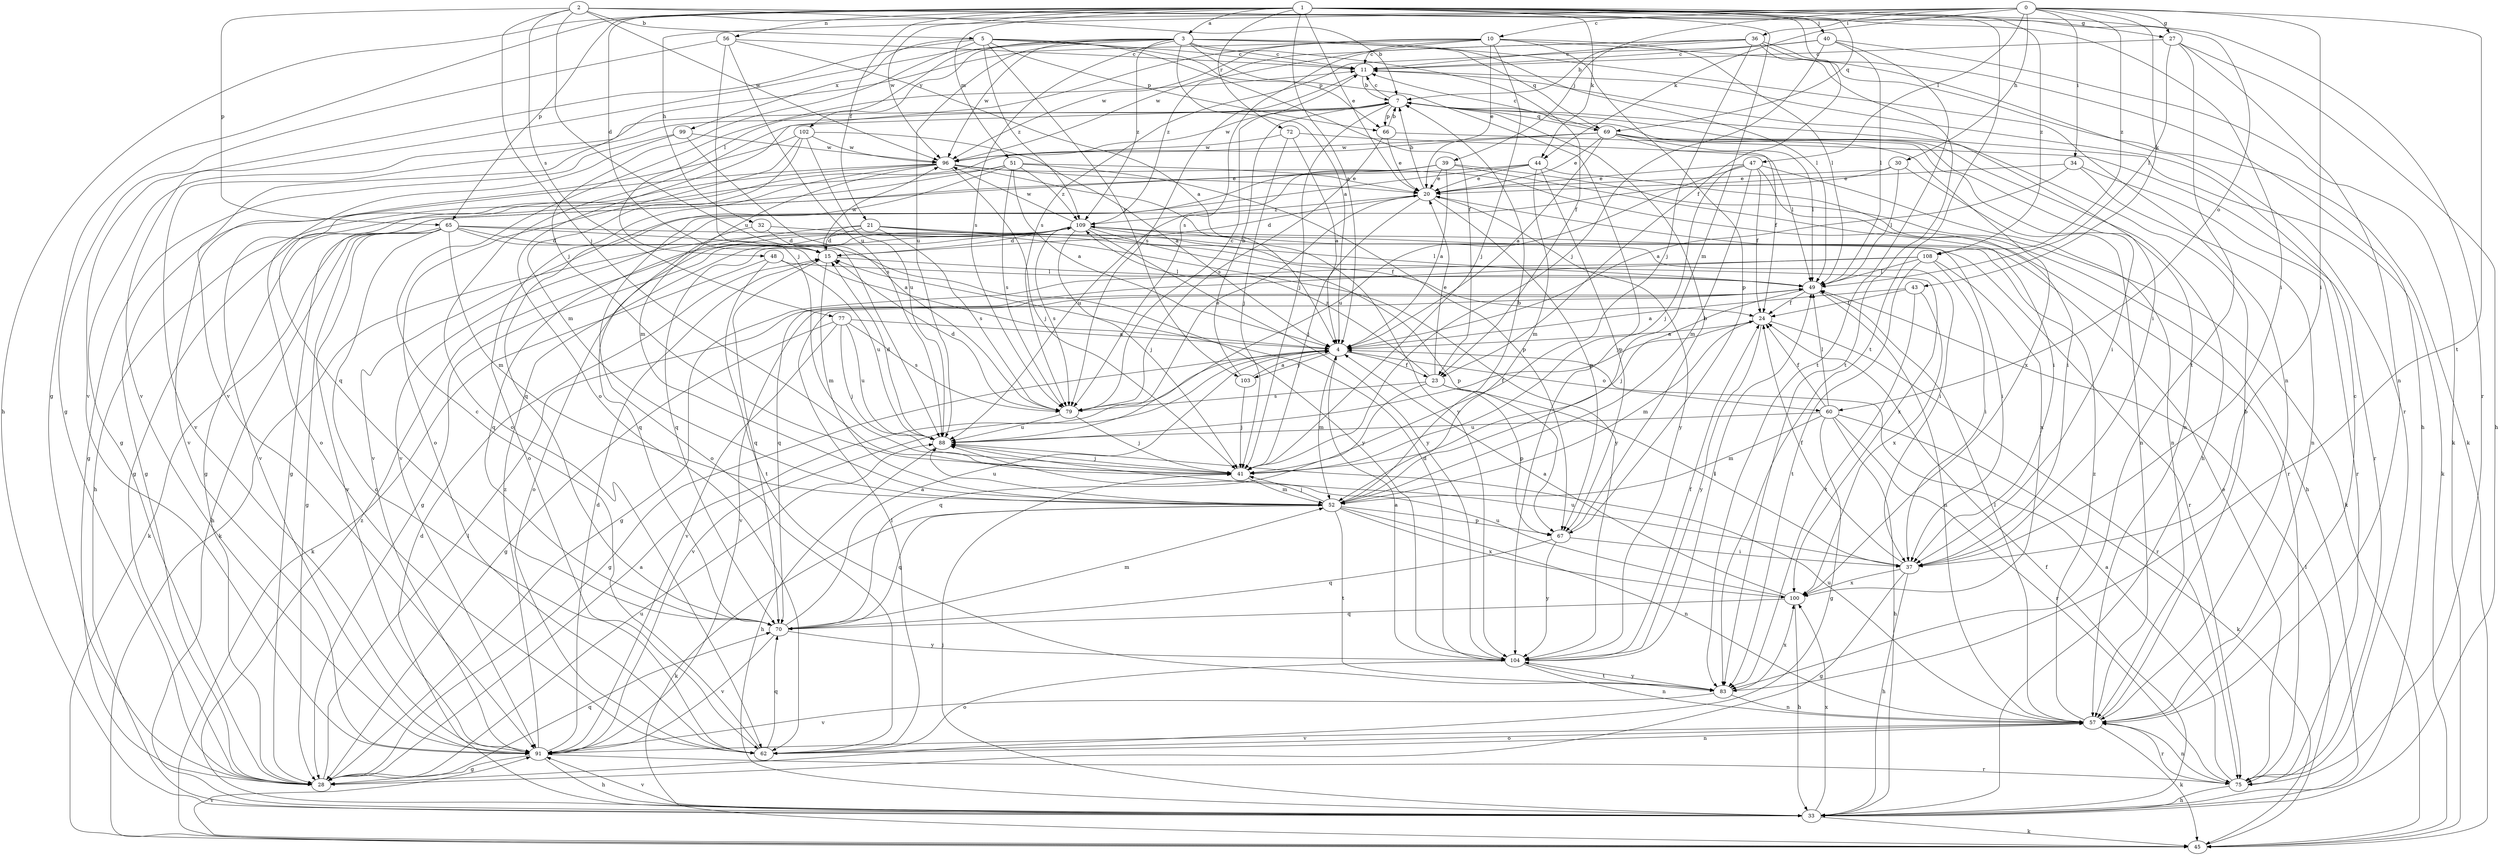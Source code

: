 strict digraph  {
0;
1;
2;
3;
4;
5;
7;
10;
11;
15;
20;
21;
23;
24;
27;
28;
30;
32;
33;
34;
36;
37;
39;
40;
41;
43;
44;
45;
47;
48;
49;
51;
52;
56;
57;
60;
62;
65;
66;
67;
69;
70;
72;
75;
77;
79;
83;
88;
91;
96;
99;
100;
102;
103;
104;
108;
109;
0 -> 10  [label=c];
0 -> 15  [label=d];
0 -> 27  [label=g];
0 -> 30  [label=h];
0 -> 32  [label=h];
0 -> 34  [label=i];
0 -> 36  [label=i];
0 -> 37  [label=i];
0 -> 39  [label=j];
0 -> 43  [label=k];
0 -> 44  [label=k];
0 -> 47  [label=l];
0 -> 83  [label=t];
0 -> 108  [label=z];
1 -> 3  [label=a];
1 -> 4  [label=a];
1 -> 20  [label=e];
1 -> 21  [label=f];
1 -> 23  [label=f];
1 -> 27  [label=g];
1 -> 28  [label=g];
1 -> 33  [label=h];
1 -> 40  [label=j];
1 -> 44  [label=k];
1 -> 51  [label=m];
1 -> 52  [label=m];
1 -> 56  [label=n];
1 -> 65  [label=p];
1 -> 69  [label=q];
1 -> 72  [label=r];
1 -> 75  [label=r];
1 -> 83  [label=t];
1 -> 96  [label=w];
1 -> 108  [label=z];
2 -> 5  [label=b];
2 -> 7  [label=b];
2 -> 37  [label=i];
2 -> 41  [label=j];
2 -> 60  [label=o];
2 -> 65  [label=p];
2 -> 77  [label=s];
2 -> 88  [label=u];
2 -> 96  [label=w];
3 -> 4  [label=a];
3 -> 11  [label=c];
3 -> 23  [label=f];
3 -> 48  [label=l];
3 -> 49  [label=l];
3 -> 57  [label=n];
3 -> 66  [label=p];
3 -> 69  [label=q];
3 -> 79  [label=s];
3 -> 88  [label=u];
3 -> 91  [label=v];
3 -> 96  [label=w];
3 -> 102  [label=y];
3 -> 109  [label=z];
4 -> 23  [label=f];
4 -> 28  [label=g];
4 -> 52  [label=m];
4 -> 60  [label=o];
4 -> 91  [label=v];
4 -> 103  [label=y];
5 -> 11  [label=c];
5 -> 23  [label=f];
5 -> 41  [label=j];
5 -> 66  [label=p];
5 -> 91  [label=v];
5 -> 99  [label=x];
5 -> 103  [label=y];
5 -> 104  [label=y];
5 -> 109  [label=z];
7 -> 11  [label=c];
7 -> 28  [label=g];
7 -> 33  [label=h];
7 -> 41  [label=j];
7 -> 45  [label=k];
7 -> 62  [label=o];
7 -> 66  [label=p];
7 -> 69  [label=q];
7 -> 91  [label=v];
7 -> 96  [label=w];
10 -> 11  [label=c];
10 -> 20  [label=e];
10 -> 41  [label=j];
10 -> 45  [label=k];
10 -> 49  [label=l];
10 -> 62  [label=o];
10 -> 67  [label=p];
10 -> 91  [label=v];
10 -> 96  [label=w];
10 -> 109  [label=z];
11 -> 7  [label=b];
11 -> 37  [label=i];
11 -> 79  [label=s];
15 -> 49  [label=l];
15 -> 52  [label=m];
15 -> 70  [label=q];
15 -> 96  [label=w];
20 -> 7  [label=b];
20 -> 15  [label=d];
20 -> 41  [label=j];
20 -> 67  [label=p];
20 -> 104  [label=y];
20 -> 109  [label=z];
21 -> 15  [label=d];
21 -> 24  [label=f];
21 -> 37  [label=i];
21 -> 62  [label=o];
21 -> 70  [label=q];
21 -> 79  [label=s];
21 -> 100  [label=x];
23 -> 20  [label=e];
23 -> 37  [label=i];
23 -> 67  [label=p];
23 -> 70  [label=q];
23 -> 79  [label=s];
23 -> 109  [label=z];
24 -> 4  [label=a];
24 -> 52  [label=m];
24 -> 75  [label=r];
24 -> 104  [label=y];
27 -> 11  [label=c];
27 -> 33  [label=h];
27 -> 49  [label=l];
27 -> 57  [label=n];
27 -> 83  [label=t];
28 -> 4  [label=a];
28 -> 49  [label=l];
28 -> 70  [label=q];
28 -> 88  [label=u];
30 -> 20  [label=e];
30 -> 49  [label=l];
30 -> 57  [label=n];
30 -> 91  [label=v];
32 -> 15  [label=d];
32 -> 70  [label=q];
32 -> 104  [label=y];
33 -> 15  [label=d];
33 -> 24  [label=f];
33 -> 41  [label=j];
33 -> 45  [label=k];
33 -> 91  [label=v];
33 -> 100  [label=x];
33 -> 109  [label=z];
34 -> 4  [label=a];
34 -> 20  [label=e];
34 -> 57  [label=n];
34 -> 75  [label=r];
36 -> 7  [label=b];
36 -> 11  [label=c];
36 -> 33  [label=h];
36 -> 41  [label=j];
36 -> 75  [label=r];
36 -> 79  [label=s];
36 -> 83  [label=t];
36 -> 96  [label=w];
37 -> 24  [label=f];
37 -> 28  [label=g];
37 -> 33  [label=h];
37 -> 88  [label=u];
37 -> 100  [label=x];
39 -> 4  [label=a];
39 -> 20  [label=e];
39 -> 28  [label=g];
39 -> 37  [label=i];
39 -> 45  [label=k];
39 -> 62  [label=o];
39 -> 88  [label=u];
40 -> 11  [label=c];
40 -> 41  [label=j];
40 -> 45  [label=k];
40 -> 49  [label=l];
40 -> 79  [label=s];
40 -> 83  [label=t];
41 -> 52  [label=m];
43 -> 4  [label=a];
43 -> 24  [label=f];
43 -> 83  [label=t];
43 -> 100  [label=x];
44 -> 20  [label=e];
44 -> 28  [label=g];
44 -> 33  [label=h];
44 -> 52  [label=m];
44 -> 67  [label=p];
44 -> 91  [label=v];
45 -> 49  [label=l];
45 -> 91  [label=v];
47 -> 20  [label=e];
47 -> 24  [label=f];
47 -> 37  [label=i];
47 -> 41  [label=j];
47 -> 52  [label=m];
47 -> 57  [label=n];
47 -> 88  [label=u];
48 -> 45  [label=k];
48 -> 49  [label=l];
48 -> 83  [label=t];
48 -> 88  [label=u];
49 -> 24  [label=f];
49 -> 41  [label=j];
49 -> 57  [label=n];
49 -> 91  [label=v];
51 -> 4  [label=a];
51 -> 20  [label=e];
51 -> 28  [label=g];
51 -> 33  [label=h];
51 -> 67  [label=p];
51 -> 70  [label=q];
51 -> 79  [label=s];
51 -> 109  [label=z];
52 -> 7  [label=b];
52 -> 41  [label=j];
52 -> 45  [label=k];
52 -> 57  [label=n];
52 -> 67  [label=p];
52 -> 70  [label=q];
52 -> 83  [label=t];
52 -> 88  [label=u];
52 -> 100  [label=x];
56 -> 4  [label=a];
56 -> 11  [label=c];
56 -> 28  [label=g];
56 -> 41  [label=j];
56 -> 88  [label=u];
57 -> 7  [label=b];
57 -> 11  [label=c];
57 -> 45  [label=k];
57 -> 49  [label=l];
57 -> 62  [label=o];
57 -> 75  [label=r];
57 -> 88  [label=u];
57 -> 91  [label=v];
57 -> 109  [label=z];
60 -> 24  [label=f];
60 -> 28  [label=g];
60 -> 33  [label=h];
60 -> 45  [label=k];
60 -> 49  [label=l];
60 -> 52  [label=m];
60 -> 75  [label=r];
60 -> 88  [label=u];
62 -> 11  [label=c];
62 -> 49  [label=l];
62 -> 57  [label=n];
62 -> 70  [label=q];
65 -> 4  [label=a];
65 -> 15  [label=d];
65 -> 28  [label=g];
65 -> 33  [label=h];
65 -> 45  [label=k];
65 -> 52  [label=m];
65 -> 62  [label=o];
65 -> 75  [label=r];
65 -> 91  [label=v];
65 -> 104  [label=y];
66 -> 7  [label=b];
66 -> 20  [label=e];
66 -> 75  [label=r];
66 -> 79  [label=s];
67 -> 7  [label=b];
67 -> 37  [label=i];
67 -> 70  [label=q];
67 -> 104  [label=y];
69 -> 4  [label=a];
69 -> 11  [label=c];
69 -> 20  [label=e];
69 -> 24  [label=f];
69 -> 37  [label=i];
69 -> 49  [label=l];
69 -> 57  [label=n];
69 -> 70  [label=q];
69 -> 96  [label=w];
69 -> 100  [label=x];
70 -> 4  [label=a];
70 -> 52  [label=m];
70 -> 91  [label=v];
70 -> 104  [label=y];
72 -> 4  [label=a];
72 -> 41  [label=j];
72 -> 49  [label=l];
72 -> 96  [label=w];
75 -> 4  [label=a];
75 -> 20  [label=e];
75 -> 33  [label=h];
75 -> 57  [label=n];
77 -> 4  [label=a];
77 -> 28  [label=g];
77 -> 41  [label=j];
77 -> 79  [label=s];
77 -> 88  [label=u];
77 -> 91  [label=v];
79 -> 11  [label=c];
79 -> 15  [label=d];
79 -> 20  [label=e];
79 -> 41  [label=j];
79 -> 88  [label=u];
83 -> 57  [label=n];
83 -> 91  [label=v];
83 -> 100  [label=x];
83 -> 104  [label=y];
88 -> 15  [label=d];
88 -> 24  [label=f];
88 -> 33  [label=h];
88 -> 41  [label=j];
91 -> 15  [label=d];
91 -> 28  [label=g];
91 -> 33  [label=h];
91 -> 75  [label=r];
91 -> 109  [label=z];
96 -> 20  [label=e];
96 -> 28  [label=g];
96 -> 41  [label=j];
96 -> 52  [label=m];
96 -> 62  [label=o];
96 -> 75  [label=r];
96 -> 91  [label=v];
96 -> 104  [label=y];
99 -> 28  [label=g];
99 -> 62  [label=o];
99 -> 79  [label=s];
99 -> 96  [label=w];
100 -> 4  [label=a];
100 -> 33  [label=h];
100 -> 70  [label=q];
100 -> 88  [label=u];
102 -> 4  [label=a];
102 -> 52  [label=m];
102 -> 62  [label=o];
102 -> 88  [label=u];
102 -> 91  [label=v];
102 -> 96  [label=w];
103 -> 4  [label=a];
103 -> 7  [label=b];
103 -> 41  [label=j];
104 -> 4  [label=a];
104 -> 15  [label=d];
104 -> 24  [label=f];
104 -> 49  [label=l];
104 -> 57  [label=n];
104 -> 62  [label=o];
104 -> 83  [label=t];
108 -> 28  [label=g];
108 -> 37  [label=i];
108 -> 49  [label=l];
108 -> 70  [label=q];
108 -> 83  [label=t];
108 -> 100  [label=x];
109 -> 15  [label=d];
109 -> 28  [label=g];
109 -> 37  [label=i];
109 -> 41  [label=j];
109 -> 45  [label=k];
109 -> 49  [label=l];
109 -> 67  [label=p];
109 -> 70  [label=q];
109 -> 79  [label=s];
109 -> 96  [label=w];
109 -> 104  [label=y];
}
